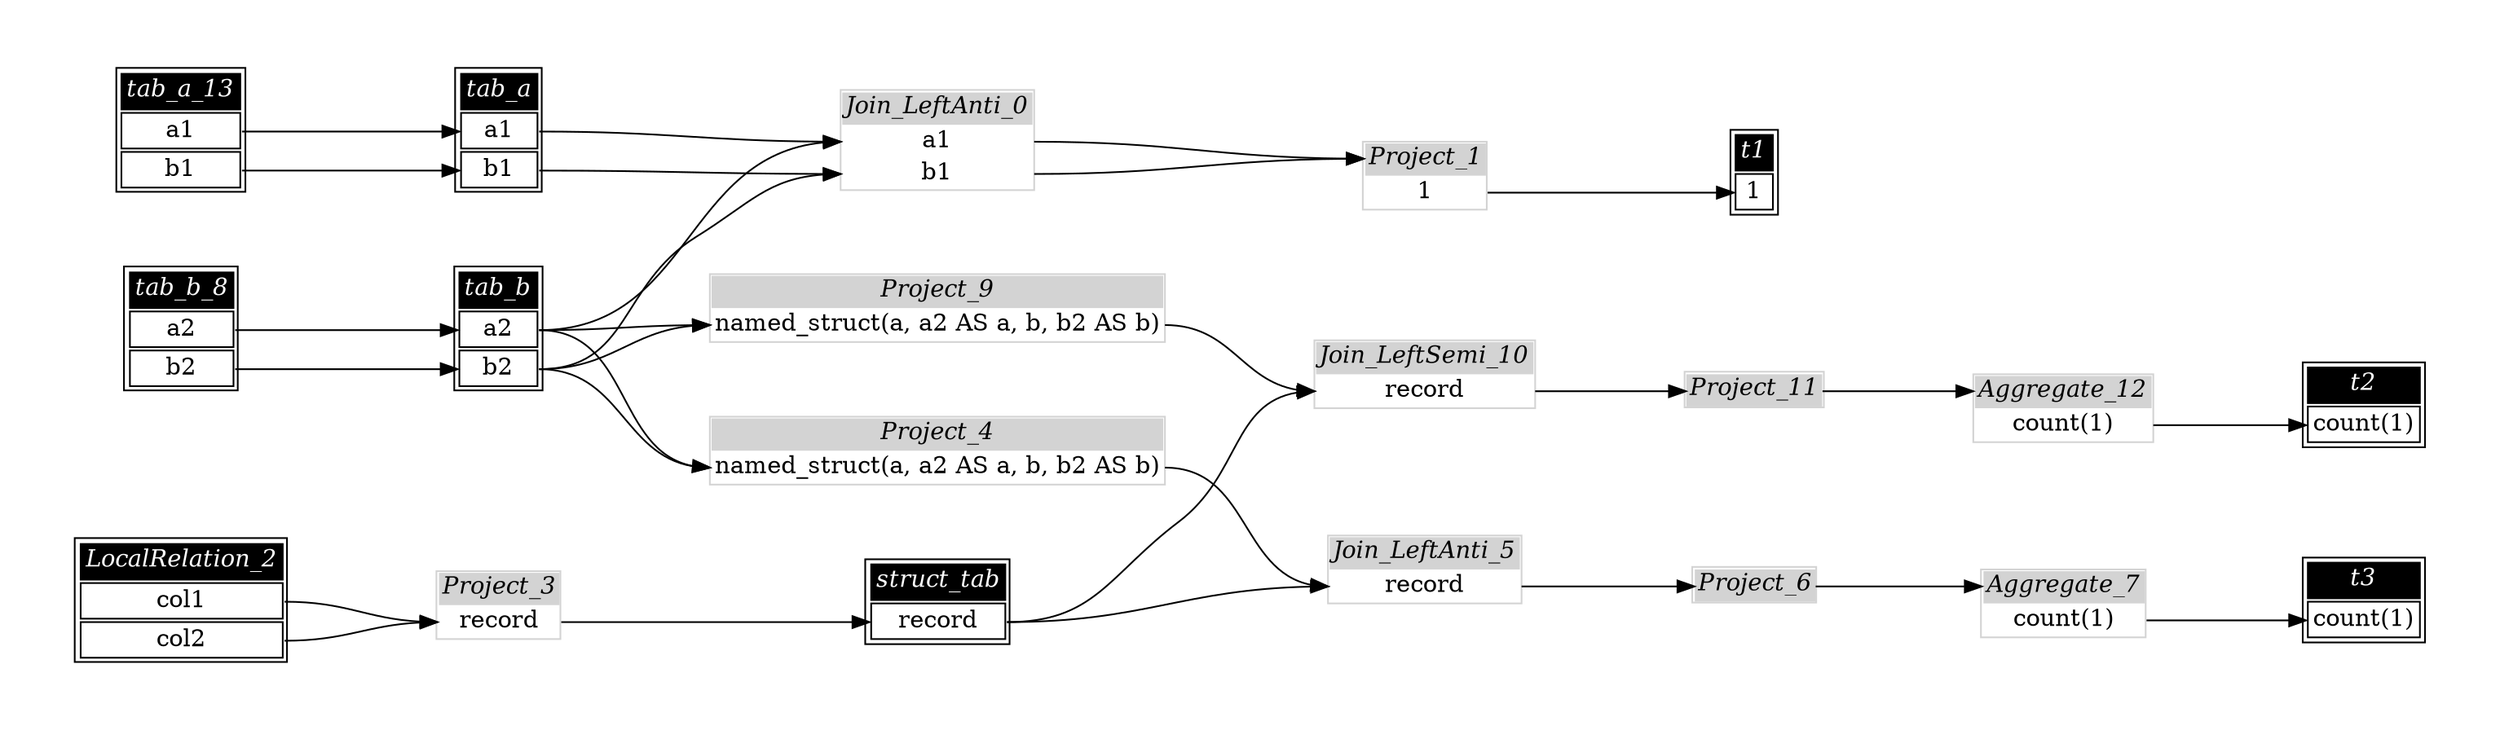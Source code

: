 // Automatically generated by SQLFlowTestSuite


digraph {
  graph [pad="0.5" nodesep="0.5" ranksep="1" fontname="Helvetica" rankdir=LR];
  node [shape=plaintext]

  
"Aggregate_12" [label=<
<table color="lightgray" border="1" cellborder="0" cellspacing="0">
  <tr><td bgcolor="lightgray" port="nodeName"><i>Aggregate_12</i></td></tr>
  <tr><td port="0">count(1)</td></tr>
</table>>];
       

"Aggregate_7" [label=<
<table color="lightgray" border="1" cellborder="0" cellspacing="0">
  <tr><td bgcolor="lightgray" port="nodeName"><i>Aggregate_7</i></td></tr>
  <tr><td port="0">count(1)</td></tr>
</table>>];
       

"Join_LeftAnti_0" [label=<
<table color="lightgray" border="1" cellborder="0" cellspacing="0">
  <tr><td bgcolor="lightgray" port="nodeName"><i>Join_LeftAnti_0</i></td></tr>
  <tr><td port="0">a1</td></tr>
<tr><td port="1">b1</td></tr>
</table>>];
       

"Join_LeftAnti_5" [label=<
<table color="lightgray" border="1" cellborder="0" cellspacing="0">
  <tr><td bgcolor="lightgray" port="nodeName"><i>Join_LeftAnti_5</i></td></tr>
  <tr><td port="0">record</td></tr>
</table>>];
       

"Join_LeftSemi_10" [label=<
<table color="lightgray" border="1" cellborder="0" cellspacing="0">
  <tr><td bgcolor="lightgray" port="nodeName"><i>Join_LeftSemi_10</i></td></tr>
  <tr><td port="0">record</td></tr>
</table>>];
       

"LocalRelation_2" [color="black" label=<
<table>
  <tr><td bgcolor="black" port="nodeName"><i><font color="white">LocalRelation_2</font></i></td></tr>
  <tr><td port="0">col1</td></tr>
<tr><td port="1">col2</td></tr>
</table>>];
       

"Project_1" [label=<
<table color="lightgray" border="1" cellborder="0" cellspacing="0">
  <tr><td bgcolor="lightgray" port="nodeName"><i>Project_1</i></td></tr>
  <tr><td port="0">1</td></tr>
</table>>];
       

"Project_11" [label=<
<table color="lightgray" border="1" cellborder="0" cellspacing="0">
  <tr><td bgcolor="lightgray" port="nodeName"><i>Project_11</i></td></tr>
  
</table>>];
       

"Project_3" [label=<
<table color="lightgray" border="1" cellborder="0" cellspacing="0">
  <tr><td bgcolor="lightgray" port="nodeName"><i>Project_3</i></td></tr>
  <tr><td port="0">record</td></tr>
</table>>];
       

"Project_4" [label=<
<table color="lightgray" border="1" cellborder="0" cellspacing="0">
  <tr><td bgcolor="lightgray" port="nodeName"><i>Project_4</i></td></tr>
  <tr><td port="0">named_struct(a, a2 AS a, b, b2 AS b)</td></tr>
</table>>];
       

"Project_6" [label=<
<table color="lightgray" border="1" cellborder="0" cellspacing="0">
  <tr><td bgcolor="lightgray" port="nodeName"><i>Project_6</i></td></tr>
  
</table>>];
       

"Project_9" [label=<
<table color="lightgray" border="1" cellborder="0" cellspacing="0">
  <tr><td bgcolor="lightgray" port="nodeName"><i>Project_9</i></td></tr>
  <tr><td port="0">named_struct(a, a2 AS a, b, b2 AS b)</td></tr>
</table>>];
       

"struct_tab" [color="black" label=<
<table>
  <tr><td bgcolor="black" port="nodeName"><i><font color="white">struct_tab</font></i></td></tr>
  <tr><td port="0">record</td></tr>
</table>>];
       

"t1" [color="black" label=<
<table>
  <tr><td bgcolor="black" port="nodeName"><i><font color="white">t1</font></i></td></tr>
  <tr><td port="0">1</td></tr>
</table>>];
       

"t2" [color="black" label=<
<table>
  <tr><td bgcolor="black" port="nodeName"><i><font color="white">t2</font></i></td></tr>
  <tr><td port="0">count(1)</td></tr>
</table>>];
       

"t3" [color="black" label=<
<table>
  <tr><td bgcolor="black" port="nodeName"><i><font color="white">t3</font></i></td></tr>
  <tr><td port="0">count(1)</td></tr>
</table>>];
       

"tab_a" [color="black" label=<
<table>
  <tr><td bgcolor="black" port="nodeName"><i><font color="white">tab_a</font></i></td></tr>
  <tr><td port="0">a1</td></tr>
<tr><td port="1">b1</td></tr>
</table>>];
       

"tab_a_13" [color="black" label=<
<table>
  <tr><td bgcolor="black" port="nodeName"><i><font color="white">tab_a_13</font></i></td></tr>
  <tr><td port="0">a1</td></tr>
<tr><td port="1">b1</td></tr>
</table>>];
       

"tab_b" [color="black" label=<
<table>
  <tr><td bgcolor="black" port="nodeName"><i><font color="white">tab_b</font></i></td></tr>
  <tr><td port="0">a2</td></tr>
<tr><td port="1">b2</td></tr>
</table>>];
       

"tab_b_8" [color="black" label=<
<table>
  <tr><td bgcolor="black" port="nodeName"><i><font color="white">tab_b_8</font></i></td></tr>
  <tr><td port="0">a2</td></tr>
<tr><td port="1">b2</td></tr>
</table>>];
       
  "Aggregate_12":0 -> "t2":0;
"Aggregate_7":0 -> "t3":0;
"Join_LeftAnti_0":0 -> "Project_1":nodeName
"Join_LeftAnti_0":1 -> "Project_1":nodeName
"Join_LeftAnti_5":0 -> "Project_6":nodeName
"Join_LeftSemi_10":0 -> "Project_11":nodeName
"LocalRelation_2":0 -> "Project_3":0;
"LocalRelation_2":1 -> "Project_3":0;
"Project_1":0 -> "t1":0;
"Project_11":nodeName -> "Aggregate_12":nodeName
"Project_3":0 -> "struct_tab":0;
"Project_4":0 -> "Join_LeftAnti_5":0;
"Project_6":nodeName -> "Aggregate_7":nodeName
"Project_9":0 -> "Join_LeftSemi_10":0;
"struct_tab":0 -> "Join_LeftAnti_5":0;
"struct_tab":0 -> "Join_LeftSemi_10":0;
"tab_a":0 -> "Join_LeftAnti_0":0;
"tab_a":1 -> "Join_LeftAnti_0":1;
"tab_a_13":0 -> "tab_a":0;
"tab_a_13":1 -> "tab_a":1;
"tab_b":0 -> "Join_LeftAnti_0":0;
"tab_b":0 -> "Project_4":0;
"tab_b":0 -> "Project_9":0;
"tab_b":1 -> "Join_LeftAnti_0":1;
"tab_b":1 -> "Project_4":0;
"tab_b":1 -> "Project_9":0;
"tab_b_8":0 -> "tab_b":0;
"tab_b_8":1 -> "tab_b":1;
}
       